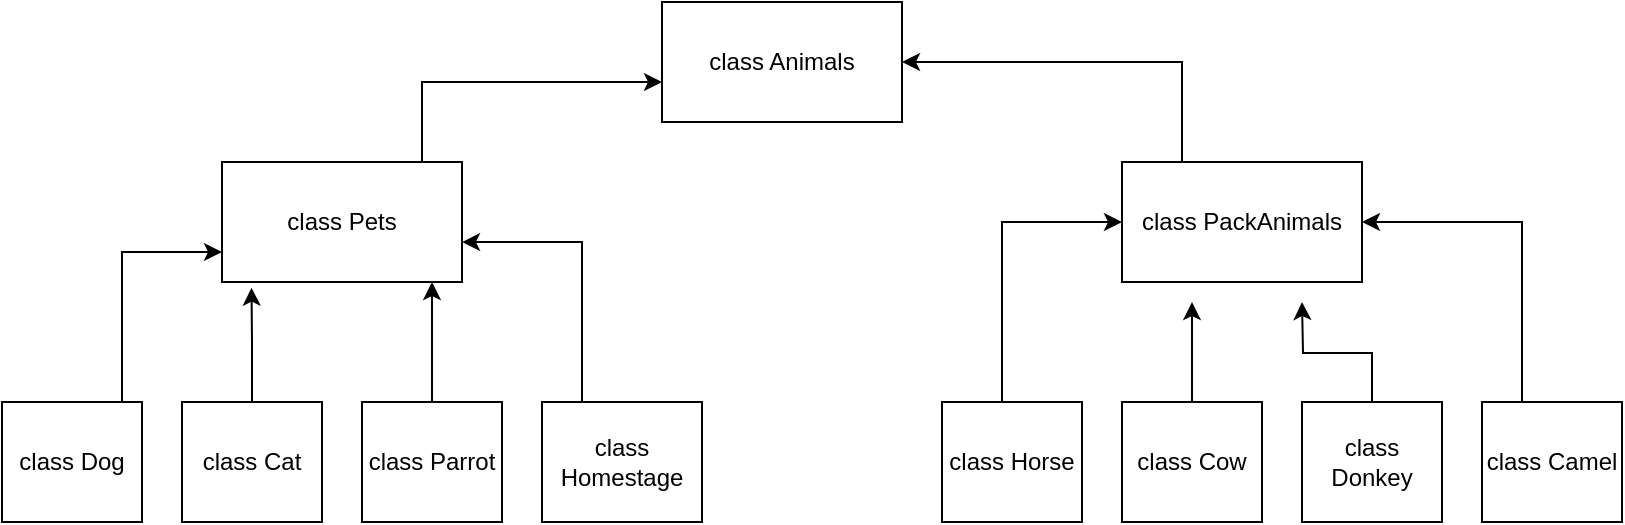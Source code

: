 <mxfile version="24.2.2" type="device">
  <diagram name="Page-1" id="6GpWtY8beLHiGLlKPE8d">
    <mxGraphModel dx="1027" dy="687" grid="1" gridSize="10" guides="1" tooltips="1" connect="1" arrows="1" fold="1" page="1" pageScale="1" pageWidth="850" pageHeight="1100" math="0" shadow="0">
      <root>
        <mxCell id="0" />
        <mxCell id="1" parent="0" />
        <mxCell id="dSjRbdLKhyhFmWLZFPyt-1" value="class Animals" style="rounded=0;whiteSpace=wrap;html=1;" parent="1" vertex="1">
          <mxGeometry x="340" y="40" width="120" height="60" as="geometry" />
        </mxCell>
        <mxCell id="dSjRbdLKhyhFmWLZFPyt-21" style="edgeStyle=orthogonalEdgeStyle;rounded=0;orthogonalLoop=1;jettySize=auto;html=1;entryX=0;entryY=0.667;entryDx=0;entryDy=0;entryPerimeter=0;" parent="1" source="dSjRbdLKhyhFmWLZFPyt-2" target="dSjRbdLKhyhFmWLZFPyt-1" edge="1">
          <mxGeometry relative="1" as="geometry">
            <mxPoint x="180" y="80" as="targetPoint" />
            <Array as="points">
              <mxPoint x="220" y="80" />
            </Array>
          </mxGeometry>
        </mxCell>
        <mxCell id="dSjRbdLKhyhFmWLZFPyt-2" value="class Pets" style="rounded=0;whiteSpace=wrap;html=1;" parent="1" vertex="1">
          <mxGeometry x="120" y="120" width="120" height="60" as="geometry" />
        </mxCell>
        <mxCell id="dSjRbdLKhyhFmWLZFPyt-32" style="edgeStyle=orthogonalEdgeStyle;rounded=0;orthogonalLoop=1;jettySize=auto;html=1;entryX=1;entryY=0.5;entryDx=0;entryDy=0;" parent="1" source="dSjRbdLKhyhFmWLZFPyt-3" target="dSjRbdLKhyhFmWLZFPyt-1" edge="1">
          <mxGeometry relative="1" as="geometry">
            <mxPoint x="630" y="70" as="targetPoint" />
            <Array as="points">
              <mxPoint x="600" y="70" />
            </Array>
          </mxGeometry>
        </mxCell>
        <mxCell id="dSjRbdLKhyhFmWLZFPyt-3" value="class PackAnimals" style="rounded=0;whiteSpace=wrap;html=1;" parent="1" vertex="1">
          <mxGeometry x="570" y="120" width="120" height="60" as="geometry" />
        </mxCell>
        <mxCell id="dSjRbdLKhyhFmWLZFPyt-14" style="edgeStyle=orthogonalEdgeStyle;rounded=0;orthogonalLoop=1;jettySize=auto;html=1;entryX=0;entryY=0.75;entryDx=0;entryDy=0;" parent="1" source="dSjRbdLKhyhFmWLZFPyt-4" target="dSjRbdLKhyhFmWLZFPyt-2" edge="1">
          <mxGeometry relative="1" as="geometry">
            <mxPoint x="45" y="190" as="targetPoint" />
            <Array as="points">
              <mxPoint x="70" y="165" />
            </Array>
          </mxGeometry>
        </mxCell>
        <mxCell id="dSjRbdLKhyhFmWLZFPyt-4" value="class Dog" style="rounded=0;whiteSpace=wrap;html=1;" parent="1" vertex="1">
          <mxGeometry x="10" y="240" width="70" height="60" as="geometry" />
        </mxCell>
        <mxCell id="dSjRbdLKhyhFmWLZFPyt-5" value="class Cat" style="rounded=0;whiteSpace=wrap;html=1;" parent="1" vertex="1">
          <mxGeometry x="100" y="240" width="70" height="60" as="geometry" />
        </mxCell>
        <mxCell id="dSjRbdLKhyhFmWLZFPyt-6" value="class Parrot" style="rounded=0;whiteSpace=wrap;html=1;" parent="1" vertex="1">
          <mxGeometry x="190" y="240" width="70" height="60" as="geometry" />
        </mxCell>
        <mxCell id="dSjRbdLKhyhFmWLZFPyt-20" style="edgeStyle=orthogonalEdgeStyle;rounded=0;orthogonalLoop=1;jettySize=auto;html=1;entryX=1;entryY=0.667;entryDx=0;entryDy=0;entryPerimeter=0;" parent="1" source="dSjRbdLKhyhFmWLZFPyt-8" target="dSjRbdLKhyhFmWLZFPyt-2" edge="1">
          <mxGeometry relative="1" as="geometry">
            <mxPoint x="320" y="160" as="targetPoint" />
            <Array as="points">
              <mxPoint x="300" y="160" />
            </Array>
          </mxGeometry>
        </mxCell>
        <mxCell id="dSjRbdLKhyhFmWLZFPyt-8" value="class Homestage" style="rounded=0;whiteSpace=wrap;html=1;" parent="1" vertex="1">
          <mxGeometry x="280" y="240" width="80" height="60" as="geometry" />
        </mxCell>
        <mxCell id="dSjRbdLKhyhFmWLZFPyt-22" style="edgeStyle=orthogonalEdgeStyle;rounded=0;orthogonalLoop=1;jettySize=auto;html=1;entryX=0;entryY=0.5;entryDx=0;entryDy=0;" parent="1" source="dSjRbdLKhyhFmWLZFPyt-9" target="dSjRbdLKhyhFmWLZFPyt-3" edge="1">
          <mxGeometry relative="1" as="geometry">
            <mxPoint x="515" y="160" as="targetPoint" />
            <Array as="points">
              <mxPoint x="510" y="150" />
            </Array>
          </mxGeometry>
        </mxCell>
        <mxCell id="dSjRbdLKhyhFmWLZFPyt-9" value="class Horse" style="rounded=0;whiteSpace=wrap;html=1;" parent="1" vertex="1">
          <mxGeometry x="480" y="240" width="70" height="60" as="geometry" />
        </mxCell>
        <mxCell id="dSjRbdLKhyhFmWLZFPyt-27" style="edgeStyle=orthogonalEdgeStyle;rounded=0;orthogonalLoop=1;jettySize=auto;html=1;" parent="1" source="dSjRbdLKhyhFmWLZFPyt-10" edge="1">
          <mxGeometry relative="1" as="geometry">
            <mxPoint x="605" y="190" as="targetPoint" />
          </mxGeometry>
        </mxCell>
        <mxCell id="dSjRbdLKhyhFmWLZFPyt-10" value="class Cow" style="rounded=0;whiteSpace=wrap;html=1;" parent="1" vertex="1">
          <mxGeometry x="570" y="240" width="70" height="60" as="geometry" />
        </mxCell>
        <mxCell id="dSjRbdLKhyhFmWLZFPyt-31" style="edgeStyle=orthogonalEdgeStyle;rounded=0;orthogonalLoop=1;jettySize=auto;html=1;" parent="1" source="dSjRbdLKhyhFmWLZFPyt-12" edge="1">
          <mxGeometry relative="1" as="geometry">
            <mxPoint x="660" y="190" as="targetPoint" />
          </mxGeometry>
        </mxCell>
        <mxCell id="dSjRbdLKhyhFmWLZFPyt-12" value="class Donkey" style="rounded=0;whiteSpace=wrap;html=1;" parent="1" vertex="1">
          <mxGeometry x="660" y="240" width="70" height="60" as="geometry" />
        </mxCell>
        <mxCell id="dSjRbdLKhyhFmWLZFPyt-29" style="edgeStyle=orthogonalEdgeStyle;rounded=0;orthogonalLoop=1;jettySize=auto;html=1;entryX=1;entryY=0.5;entryDx=0;entryDy=0;" parent="1" source="dSjRbdLKhyhFmWLZFPyt-13" target="dSjRbdLKhyhFmWLZFPyt-3" edge="1">
          <mxGeometry relative="1" as="geometry">
            <mxPoint x="785" y="160" as="targetPoint" />
            <Array as="points">
              <mxPoint x="770" y="150" />
            </Array>
          </mxGeometry>
        </mxCell>
        <mxCell id="dSjRbdLKhyhFmWLZFPyt-13" value="class Camel" style="rounded=0;whiteSpace=wrap;html=1;" parent="1" vertex="1">
          <mxGeometry x="750" y="240" width="70" height="60" as="geometry" />
        </mxCell>
        <mxCell id="dSjRbdLKhyhFmWLZFPyt-16" style="edgeStyle=orthogonalEdgeStyle;rounded=0;orthogonalLoop=1;jettySize=auto;html=1;entryX=0.123;entryY=1.047;entryDx=0;entryDy=0;entryPerimeter=0;" parent="1" source="dSjRbdLKhyhFmWLZFPyt-5" target="dSjRbdLKhyhFmWLZFPyt-2" edge="1">
          <mxGeometry relative="1" as="geometry" />
        </mxCell>
        <mxCell id="dSjRbdLKhyhFmWLZFPyt-18" style="edgeStyle=orthogonalEdgeStyle;rounded=0;orthogonalLoop=1;jettySize=auto;html=1;entryX=0.875;entryY=1;entryDx=0;entryDy=0;entryPerimeter=0;" parent="1" source="dSjRbdLKhyhFmWLZFPyt-6" target="dSjRbdLKhyhFmWLZFPyt-2" edge="1">
          <mxGeometry relative="1" as="geometry" />
        </mxCell>
      </root>
    </mxGraphModel>
  </diagram>
</mxfile>
